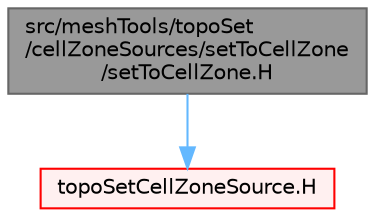 digraph "src/meshTools/topoSet/cellZoneSources/setToCellZone/setToCellZone.H"
{
 // LATEX_PDF_SIZE
  bgcolor="transparent";
  edge [fontname=Helvetica,fontsize=10,labelfontname=Helvetica,labelfontsize=10];
  node [fontname=Helvetica,fontsize=10,shape=box,height=0.2,width=0.4];
  Node1 [id="Node000001",label="src/meshTools/topoSet\l/cellZoneSources/setToCellZone\l/setToCellZone.H",height=0.2,width=0.4,color="gray40", fillcolor="grey60", style="filled", fontcolor="black",tooltip=" "];
  Node1 -> Node2 [id="edge1_Node000001_Node000002",color="steelblue1",style="solid",tooltip=" "];
  Node2 [id="Node000002",label="topoSetCellZoneSource.H",height=0.2,width=0.4,color="red", fillcolor="#FFF0F0", style="filled",URL="$topoSetCellZoneSource_8H.html",tooltip=" "];
}
